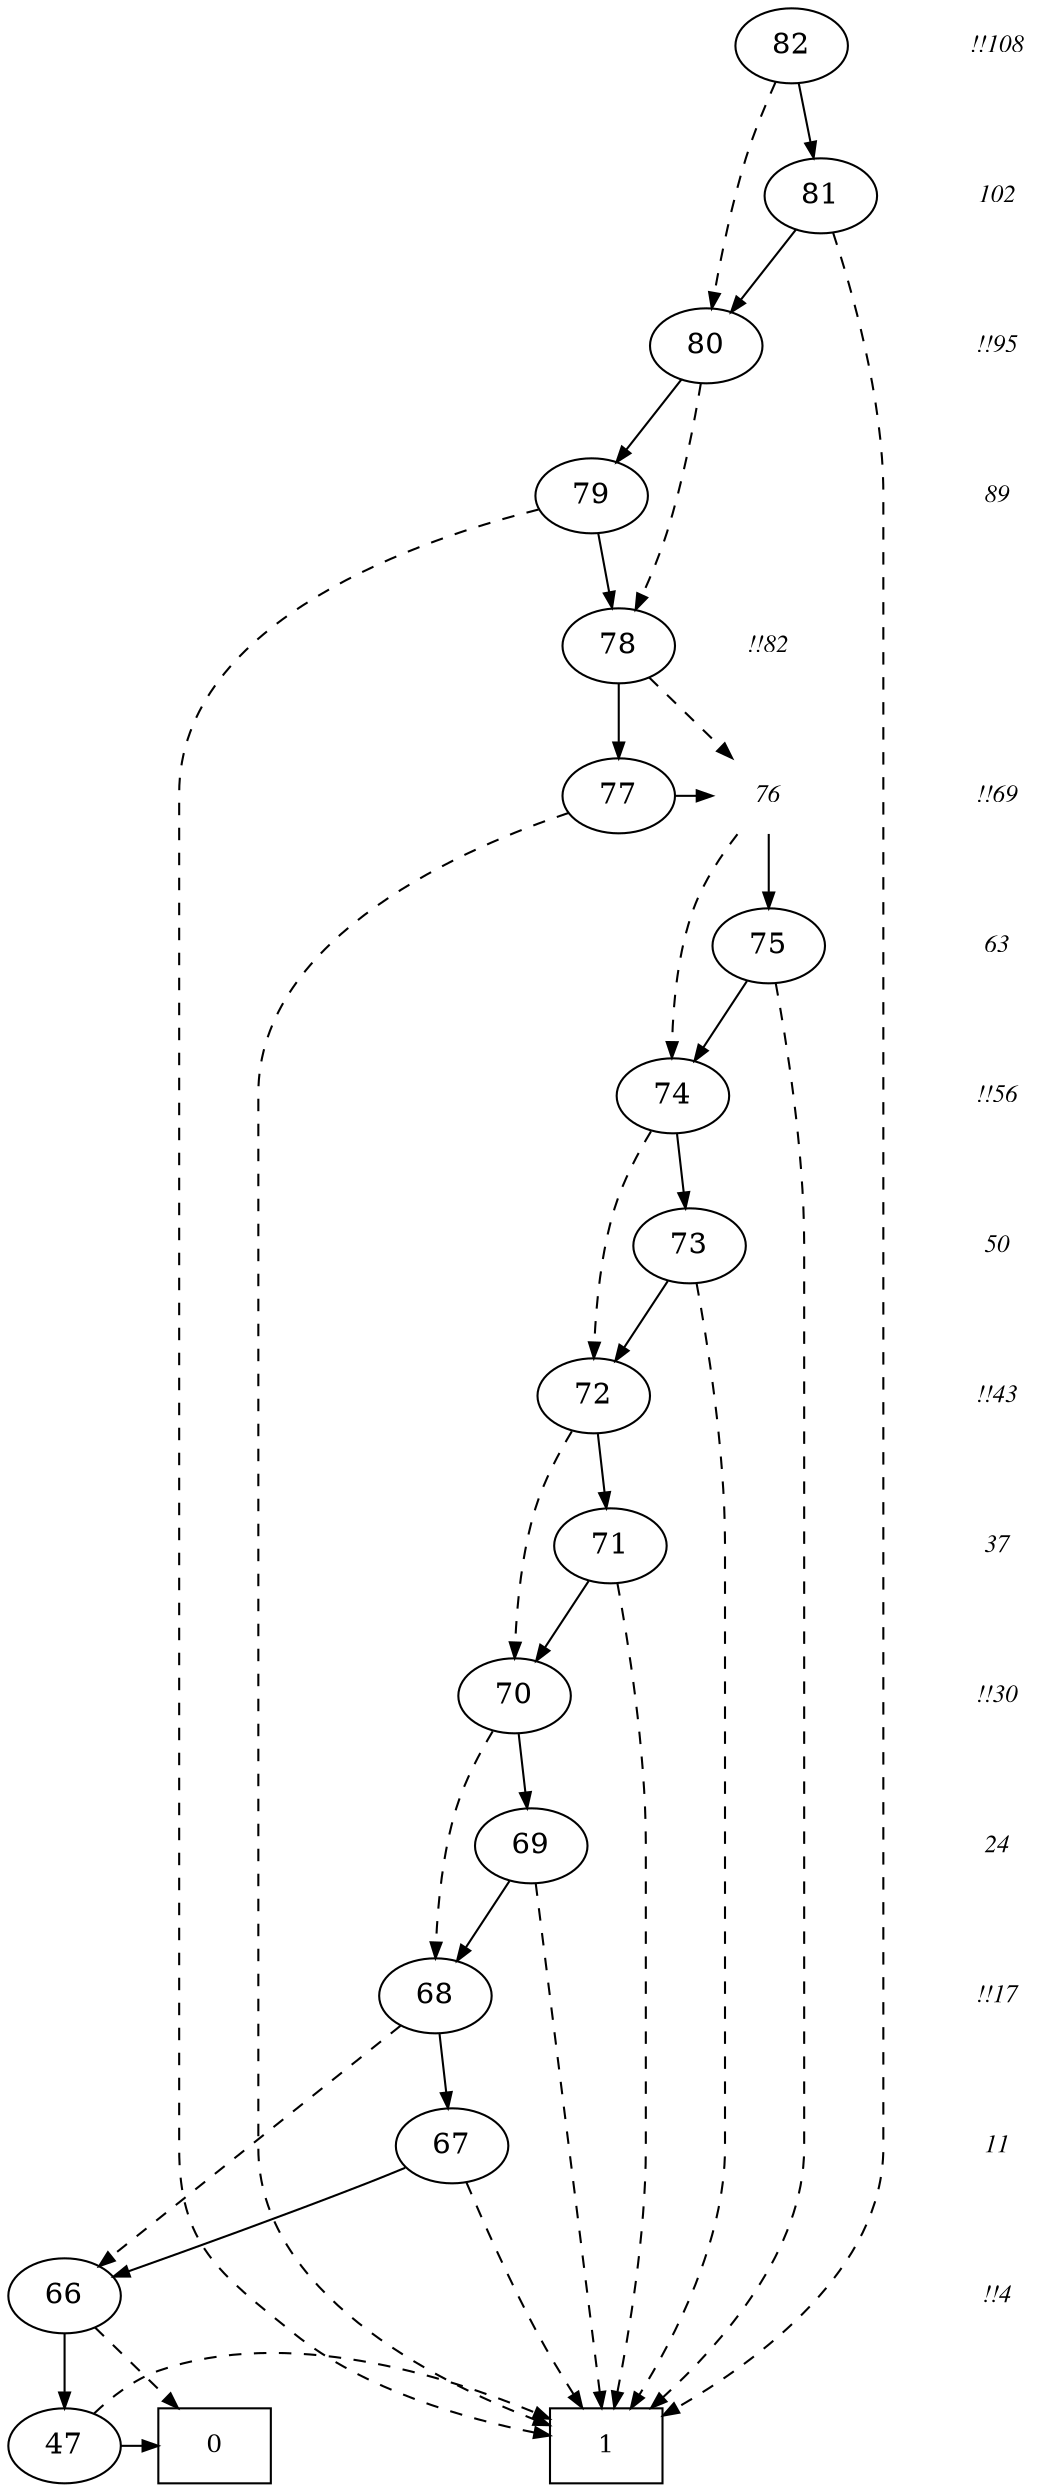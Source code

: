 digraph BDD {
center = true;
{ rank = same; { node [style=invis]; "T" };
 { node [shape=box,fontsize=12]; "0"; }
  { node [shape=box,fontsize=12]; "1"; }
}
{ rank=same; { node [shape=plaintext,fontname="Times Italic",fontsize=12] "!!108" };"82";}
{ rank=same; { node [shape=plaintext,fontname="Times Italic",fontsize=12] "102" };"81";}
{ rank=same; { node [shape=plaintext,fontname="Times Italic",fontsize=12] "!!95" };"80";}
{ rank=same; { node [shape=plaintext,fontname="Times Italic",fontsize=12] "89" };"79";}
{ rank=same; { node [shape=plaintext,fontname="Times Italic",fontsize=12] "!!82" };"78";}
{ rank=same; { node [shape=plaintext,fontname="Times Italic",fontsize=12] "76" };"77";}
{ rank=same; { node [shape=plaintext,fontname="Times Italic",fontsize=12] "!!69" };"76";}
{ rank=same; { node [shape=plaintext,fontname="Times Italic",fontsize=12] "63" };"75";}
{ rank=same; { node [shape=plaintext,fontname="Times Italic",fontsize=12] "!!56" };"74";}
{ rank=same; { node [shape=plaintext,fontname="Times Italic",fontsize=12] "50" };"73";}
{ rank=same; { node [shape=plaintext,fontname="Times Italic",fontsize=12] "!!43" };"72";}
{ rank=same; { node [shape=plaintext,fontname="Times Italic",fontsize=12] "37" };"71";}
{ rank=same; { node [shape=plaintext,fontname="Times Italic",fontsize=12] "!!30" };"70";}
{ rank=same; { node [shape=plaintext,fontname="Times Italic",fontsize=12] "24" };"69";}
{ rank=same; { node [shape=plaintext,fontname="Times Italic",fontsize=12] "!!17" };"68";}
{ rank=same; { node [shape=plaintext,fontname="Times Italic",fontsize=12] "11" };"67";}
{ rank=same; { node [shape=plaintext,fontname="Times Italic",fontsize=12] "!!4" };"66";}
{ rank=same; { node [shape=plaintext,fontname="Times Italic",fontsize=12] "1" };"47";}
edge [style = invis]; {"!!108" -> "102" -> "!!95" -> "89" -> "!!82" -> "76" -> "!!69" -> "63" -> "!!56" -> "50" -> "!!43" -> "37" -> "!!30" -> "24" -> "!!17" -> "11" -> "!!4" -> "1" -> "T"; }
"47" -> "0" [style=solid,arrowsize=".75"];
"47" -> "1" [style=dashed,arrowsize=".75"];
"66" -> "47" [style=solid,arrowsize=".75"];
"66" -> "0" [style=dashed,arrowsize=".75"];
"67" -> "66" [style=solid,arrowsize=".75"];
"67" -> "1" [style=dashed,arrowsize=".75"];
"68" -> "67" [style=solid,arrowsize=".75"];
"68" -> "66" [style=dashed,arrowsize=".75"];
"69" -> "68" [style=solid,arrowsize=".75"];
"69" -> "1" [style=dashed,arrowsize=".75"];
"70" -> "69" [style=solid,arrowsize=".75"];
"70" -> "68" [style=dashed,arrowsize=".75"];
"71" -> "70" [style=solid,arrowsize=".75"];
"71" -> "1" [style=dashed,arrowsize=".75"];
"72" -> "71" [style=solid,arrowsize=".75"];
"72" -> "70" [style=dashed,arrowsize=".75"];
"73" -> "72" [style=solid,arrowsize=".75"];
"73" -> "1" [style=dashed,arrowsize=".75"];
"74" -> "73" [style=solid,arrowsize=".75"];
"74" -> "72" [style=dashed,arrowsize=".75"];
"75" -> "74" [style=solid,arrowsize=".75"];
"75" -> "1" [style=dashed,arrowsize=".75"];
"76" -> "75" [style=solid,arrowsize=".75"];
"76" -> "74" [style=dashed,arrowsize=".75"];
"77" -> "76" [style=solid,arrowsize=".75"];
"77" -> "1" [style=dashed,arrowsize=".75"];
"78" -> "77" [style=solid,arrowsize=".75"];
"78" -> "76" [style=dashed,arrowsize=".75"];
"79" -> "78" [style=solid,arrowsize=".75"];
"79" -> "1" [style=dashed,arrowsize=".75"];
"80" -> "79" [style=solid,arrowsize=".75"];
"80" -> "78" [style=dashed,arrowsize=".75"];
"81" -> "80" [style=solid,arrowsize=".75"];
"81" -> "1" [style=dashed,arrowsize=".75"];
"82" -> "81" [style=solid,arrowsize=".75"];
"82" -> "80" [style=dashed,arrowsize=".75"];
}
